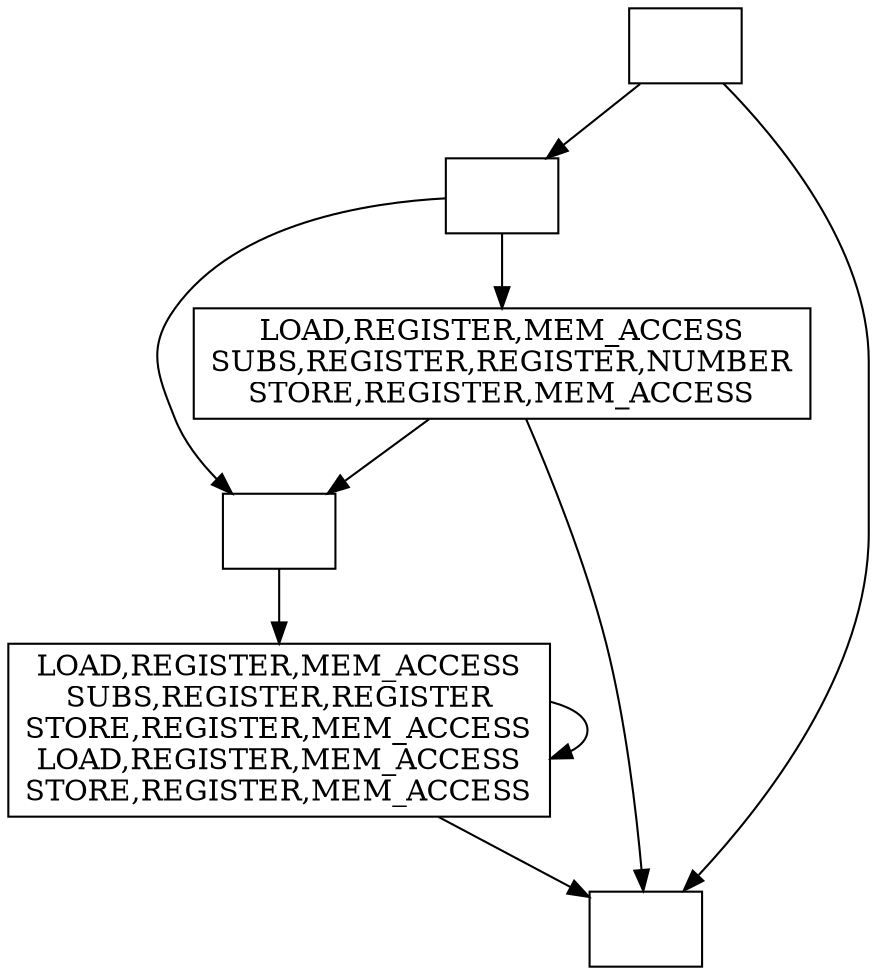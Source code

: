 digraph memcpy { 
	{
	 0 [shape=box label=""]
	 1 [shape=box label=""]
	 2 [shape=box label="LOAD,REGISTER,MEM_ACCESS\nSUBS,REGISTER,REGISTER,NUMBER\nSTORE,REGISTER,MEM_ACCESS"]
	 3 [shape=box label=""]
	 4 [shape=box label="LOAD,REGISTER,MEM_ACCESS\nSUBS,REGISTER,REGISTER\nSTORE,REGISTER,MEM_ACCESS\nLOAD,REGISTER,MEM_ACCESS\nSTORE,REGISTER,MEM_ACCESS"]
	 5 [shape=box label=""]

	}
0 -> 1
0 -> 5
1 -> 2
1 -> 3
2 -> 3
2 -> 5
3 -> 4
4 -> 5
4 -> 4
}